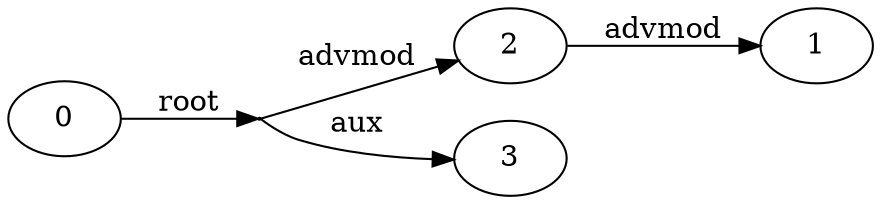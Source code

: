     digraph G{
    rankdir="LR"
    edge [dir=forward]
    node [shape=oval] // plaintext
    
    0 [label="0"]
    0 -> 5 [label="root"]
    1 [label="1"]
    2 [label="2"]
    2 -> 1 [label="advmod"]
    3 [label="3"]
    // 4 [label="4"]
    // 5 [label="5" width=0.00005 shape=circle ]
    5 [label="" fixedsize=true width=0.001 height=0.001 ]
    5 -> 3 [label="aux"]
    5 -> 2 [label="advmod"]
    // 5 -> 4 [label="nsubj"]
    }
